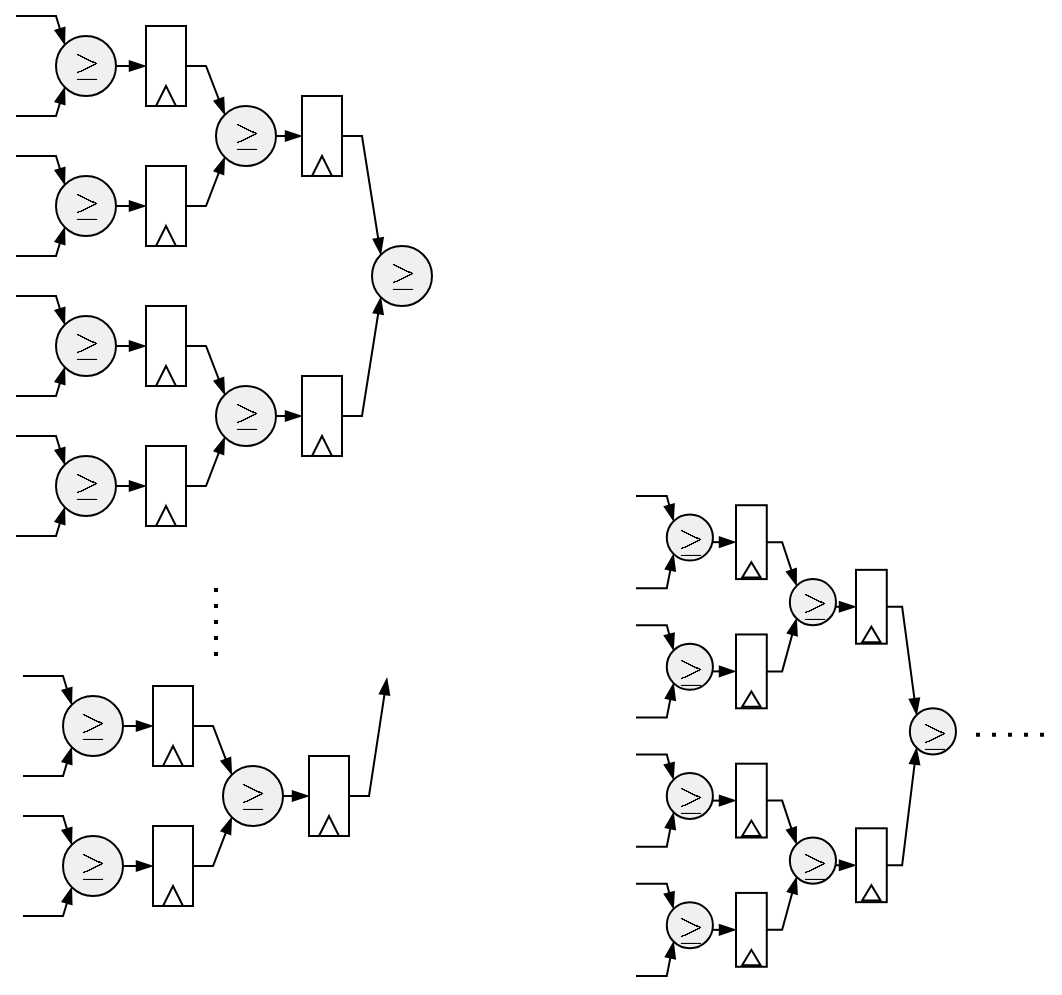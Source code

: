 <mxfile version="26.1.0">
  <diagram name="Page-1" id="Qa8Z2MiYDP6JMueBMLGJ">
    <mxGraphModel dx="4605" dy="-277" grid="1" gridSize="10" guides="1" tooltips="1" connect="1" arrows="1" fold="1" page="1" pageScale="1" pageWidth="595" pageHeight="842" math="1" shadow="0">
      <root>
        <mxCell id="0" />
        <mxCell id="1" parent="0" />
        <mxCell id="yGZiBlL_xPLmV6oLcwZ--3" value="" style="ellipse;whiteSpace=wrap;html=1;aspect=fixed;fillColor=#F0F0F0;" vertex="1" parent="1">
          <mxGeometry x="-3520" y="900" width="30" height="30" as="geometry" />
        </mxCell>
        <mxCell id="yGZiBlL_xPLmV6oLcwZ--6" value="" style="endArrow=blockThin;html=1;rounded=0;exitX=1;exitY=0.5;exitDx=0;exitDy=0;entryX=0;entryY=0;entryDx=0;entryDy=0;endFill=1;" edge="1" parent="1" target="yGZiBlL_xPLmV6oLcwZ--3">
          <mxGeometry width="50" height="50" relative="1" as="geometry">
            <mxPoint x="-3540" y="890" as="sourcePoint" />
            <mxPoint x="-3440" y="860" as="targetPoint" />
            <Array as="points">
              <mxPoint x="-3520" y="890" />
            </Array>
          </mxGeometry>
        </mxCell>
        <mxCell id="yGZiBlL_xPLmV6oLcwZ--7" value="" style="endArrow=blockThin;html=1;rounded=0;entryX=0;entryY=1;entryDx=0;entryDy=0;exitX=1;exitY=0.5;exitDx=0;exitDy=0;endFill=1;" edge="1" parent="1" target="yGZiBlL_xPLmV6oLcwZ--3">
          <mxGeometry width="50" height="50" relative="1" as="geometry">
            <mxPoint x="-3540" y="940" as="sourcePoint" />
            <mxPoint x="-3500" y="950" as="targetPoint" />
            <Array as="points">
              <mxPoint x="-3520" y="940" />
            </Array>
          </mxGeometry>
        </mxCell>
        <mxCell id="yGZiBlL_xPLmV6oLcwZ--8" value="&lt;font style=&quot;font-size: 14px;&quot;&gt;$$\geq$$&lt;/font&gt;" style="text;html=1;align=center;verticalAlign=middle;whiteSpace=wrap;rounded=0;" vertex="1" parent="1">
          <mxGeometry x="-3512.5" y="907.5" width="15" height="15" as="geometry" />
        </mxCell>
        <mxCell id="yGZiBlL_xPLmV6oLcwZ--12" style="edgeStyle=orthogonalEdgeStyle;rounded=0;orthogonalLoop=1;jettySize=auto;html=1;exitX=1;exitY=0.5;exitDx=0;exitDy=0;entryX=0;entryY=0.5;entryDx=0;entryDy=0;endArrow=blockThin;endFill=1;curved=0;" edge="1" parent="1" target="yGZiBlL_xPLmV6oLcwZ--35">
          <mxGeometry relative="1" as="geometry">
            <mxPoint x="-3490" y="915" as="sourcePoint" />
          </mxGeometry>
        </mxCell>
        <mxCell id="yGZiBlL_xPLmV6oLcwZ--18" value="" style="ellipse;whiteSpace=wrap;html=1;aspect=fixed;fillColor=#F0F0F0;" vertex="1" parent="1">
          <mxGeometry x="-3520" y="970" width="30" height="30" as="geometry" />
        </mxCell>
        <mxCell id="yGZiBlL_xPLmV6oLcwZ--21" value="" style="endArrow=blockThin;html=1;rounded=0;exitX=1;exitY=0.5;exitDx=0;exitDy=0;entryX=0;entryY=0;entryDx=0;entryDy=0;endFill=1;" edge="1" parent="1" target="yGZiBlL_xPLmV6oLcwZ--18">
          <mxGeometry width="50" height="50" relative="1" as="geometry">
            <mxPoint x="-3540" y="960" as="sourcePoint" />
            <mxPoint x="-3440" y="930" as="targetPoint" />
            <Array as="points">
              <mxPoint x="-3520" y="960" />
            </Array>
          </mxGeometry>
        </mxCell>
        <mxCell id="yGZiBlL_xPLmV6oLcwZ--22" value="" style="endArrow=blockThin;html=1;rounded=0;entryX=0;entryY=1;entryDx=0;entryDy=0;exitX=1;exitY=0.5;exitDx=0;exitDy=0;endFill=1;" edge="1" parent="1" target="yGZiBlL_xPLmV6oLcwZ--18">
          <mxGeometry width="50" height="50" relative="1" as="geometry">
            <mxPoint x="-3540" y="1010" as="sourcePoint" />
            <mxPoint x="-3500" y="1020" as="targetPoint" />
            <Array as="points">
              <mxPoint x="-3520" y="1010" />
            </Array>
          </mxGeometry>
        </mxCell>
        <mxCell id="yGZiBlL_xPLmV6oLcwZ--23" value="&lt;font style=&quot;font-size: 14px;&quot;&gt;$$\geq$$&lt;/font&gt;" style="text;html=1;align=center;verticalAlign=middle;whiteSpace=wrap;rounded=0;" vertex="1" parent="1">
          <mxGeometry x="-3512.5" y="977.5" width="15" height="15" as="geometry" />
        </mxCell>
        <mxCell id="yGZiBlL_xPLmV6oLcwZ--28" style="edgeStyle=orthogonalEdgeStyle;rounded=0;orthogonalLoop=1;jettySize=auto;html=1;exitX=1;exitY=0.5;exitDx=0;exitDy=0;entryX=0;entryY=0.5;entryDx=0;entryDy=0;endArrow=blockThin;endFill=1;" edge="1" parent="1" target="yGZiBlL_xPLmV6oLcwZ--37">
          <mxGeometry relative="1" as="geometry">
            <mxPoint x="-3490" y="985" as="sourcePoint" />
          </mxGeometry>
        </mxCell>
        <mxCell id="yGZiBlL_xPLmV6oLcwZ--35" value="" style="rounded=0;whiteSpace=wrap;html=1;" vertex="1" parent="1">
          <mxGeometry x="-3475" y="895" width="20" height="40" as="geometry" />
        </mxCell>
        <mxCell id="yGZiBlL_xPLmV6oLcwZ--36" value="" style="triangle;whiteSpace=wrap;html=1;rotation=-90;" vertex="1" parent="1">
          <mxGeometry x="-3470" y="925" width="10" height="10" as="geometry" />
        </mxCell>
        <mxCell id="yGZiBlL_xPLmV6oLcwZ--37" value="" style="rounded=0;whiteSpace=wrap;html=1;" vertex="1" parent="1">
          <mxGeometry x="-3475" y="965" width="20" height="40" as="geometry" />
        </mxCell>
        <mxCell id="yGZiBlL_xPLmV6oLcwZ--38" value="" style="triangle;whiteSpace=wrap;html=1;rotation=-90;" vertex="1" parent="1">
          <mxGeometry x="-3470" y="995" width="10" height="10" as="geometry" />
        </mxCell>
        <mxCell id="yGZiBlL_xPLmV6oLcwZ--41" value="" style="ellipse;whiteSpace=wrap;html=1;aspect=fixed;fillColor=#F0F0F0;" vertex="1" parent="1">
          <mxGeometry x="-3520" y="1040" width="30" height="30" as="geometry" />
        </mxCell>
        <mxCell id="yGZiBlL_xPLmV6oLcwZ--44" value="" style="endArrow=blockThin;html=1;rounded=0;exitX=1;exitY=0.5;exitDx=0;exitDy=0;entryX=0;entryY=0;entryDx=0;entryDy=0;endFill=1;" edge="1" parent="1" target="yGZiBlL_xPLmV6oLcwZ--41">
          <mxGeometry width="50" height="50" relative="1" as="geometry">
            <mxPoint x="-3540" y="1030" as="sourcePoint" />
            <mxPoint x="-3440" y="1000" as="targetPoint" />
            <Array as="points">
              <mxPoint x="-3520" y="1030" />
            </Array>
          </mxGeometry>
        </mxCell>
        <mxCell id="yGZiBlL_xPLmV6oLcwZ--45" value="" style="endArrow=blockThin;html=1;rounded=0;entryX=0;entryY=1;entryDx=0;entryDy=0;exitX=1;exitY=0.5;exitDx=0;exitDy=0;endFill=1;" edge="1" parent="1" target="yGZiBlL_xPLmV6oLcwZ--41">
          <mxGeometry width="50" height="50" relative="1" as="geometry">
            <mxPoint x="-3540" y="1080" as="sourcePoint" />
            <mxPoint x="-3500" y="1090" as="targetPoint" />
            <Array as="points">
              <mxPoint x="-3520" y="1080" />
            </Array>
          </mxGeometry>
        </mxCell>
        <mxCell id="yGZiBlL_xPLmV6oLcwZ--46" value="&lt;font style=&quot;font-size: 14px;&quot;&gt;$$\geq$$&lt;/font&gt;" style="text;html=1;align=center;verticalAlign=middle;whiteSpace=wrap;rounded=0;" vertex="1" parent="1">
          <mxGeometry x="-3512.5" y="1047.5" width="15" height="15" as="geometry" />
        </mxCell>
        <mxCell id="yGZiBlL_xPLmV6oLcwZ--50" style="edgeStyle=orthogonalEdgeStyle;rounded=0;orthogonalLoop=1;jettySize=auto;html=1;exitX=1;exitY=0.5;exitDx=0;exitDy=0;entryX=0;entryY=0.5;entryDx=0;entryDy=0;endArrow=blockThin;endFill=1;curved=0;" edge="1" parent="1" target="yGZiBlL_xPLmV6oLcwZ--73">
          <mxGeometry relative="1" as="geometry">
            <mxPoint x="-3490" y="1055" as="sourcePoint" />
          </mxGeometry>
        </mxCell>
        <mxCell id="yGZiBlL_xPLmV6oLcwZ--56" value="" style="ellipse;whiteSpace=wrap;html=1;aspect=fixed;fillColor=#F0F0F0;" vertex="1" parent="1">
          <mxGeometry x="-3520" y="1110" width="30" height="30" as="geometry" />
        </mxCell>
        <mxCell id="yGZiBlL_xPLmV6oLcwZ--59" value="" style="endArrow=blockThin;html=1;rounded=0;exitX=1;exitY=0.5;exitDx=0;exitDy=0;entryX=0;entryY=0;entryDx=0;entryDy=0;endFill=1;" edge="1" parent="1" target="yGZiBlL_xPLmV6oLcwZ--56">
          <mxGeometry width="50" height="50" relative="1" as="geometry">
            <mxPoint x="-3540" y="1100" as="sourcePoint" />
            <mxPoint x="-3440" y="1070" as="targetPoint" />
            <Array as="points">
              <mxPoint x="-3520" y="1100" />
            </Array>
          </mxGeometry>
        </mxCell>
        <mxCell id="yGZiBlL_xPLmV6oLcwZ--60" value="" style="endArrow=blockThin;html=1;rounded=0;entryX=0;entryY=1;entryDx=0;entryDy=0;exitX=1;exitY=0.5;exitDx=0;exitDy=0;endFill=1;" edge="1" parent="1" target="yGZiBlL_xPLmV6oLcwZ--56">
          <mxGeometry width="50" height="50" relative="1" as="geometry">
            <mxPoint x="-3540" y="1150" as="sourcePoint" />
            <mxPoint x="-3500" y="1160" as="targetPoint" />
            <Array as="points">
              <mxPoint x="-3520" y="1150" />
            </Array>
          </mxGeometry>
        </mxCell>
        <mxCell id="yGZiBlL_xPLmV6oLcwZ--61" value="&lt;font style=&quot;font-size: 14px;&quot;&gt;$$\geq$$&lt;/font&gt;" style="text;html=1;align=center;verticalAlign=middle;whiteSpace=wrap;rounded=0;" vertex="1" parent="1">
          <mxGeometry x="-3512.5" y="1117.5" width="15" height="15" as="geometry" />
        </mxCell>
        <mxCell id="yGZiBlL_xPLmV6oLcwZ--66" style="edgeStyle=orthogonalEdgeStyle;rounded=0;orthogonalLoop=1;jettySize=auto;html=1;exitX=1;exitY=0.5;exitDx=0;exitDy=0;entryX=0;entryY=0.5;entryDx=0;entryDy=0;endArrow=blockThin;endFill=1;" edge="1" parent="1" target="yGZiBlL_xPLmV6oLcwZ--75">
          <mxGeometry relative="1" as="geometry">
            <mxPoint x="-3490" y="1125" as="sourcePoint" />
          </mxGeometry>
        </mxCell>
        <mxCell id="yGZiBlL_xPLmV6oLcwZ--73" value="" style="rounded=0;whiteSpace=wrap;html=1;" vertex="1" parent="1">
          <mxGeometry x="-3475" y="1035" width="20" height="40" as="geometry" />
        </mxCell>
        <mxCell id="yGZiBlL_xPLmV6oLcwZ--74" value="" style="triangle;whiteSpace=wrap;html=1;rotation=-90;" vertex="1" parent="1">
          <mxGeometry x="-3470" y="1065" width="10" height="10" as="geometry" />
        </mxCell>
        <mxCell id="yGZiBlL_xPLmV6oLcwZ--75" value="" style="rounded=0;whiteSpace=wrap;html=1;" vertex="1" parent="1">
          <mxGeometry x="-3475" y="1105" width="20" height="40" as="geometry" />
        </mxCell>
        <mxCell id="yGZiBlL_xPLmV6oLcwZ--76" value="" style="triangle;whiteSpace=wrap;html=1;rotation=-90;" vertex="1" parent="1">
          <mxGeometry x="-3470" y="1135" width="10" height="10" as="geometry" />
        </mxCell>
        <mxCell id="yGZiBlL_xPLmV6oLcwZ--79" value="" style="ellipse;whiteSpace=wrap;html=1;aspect=fixed;fillColor=#F0F0F0;" vertex="1" parent="1">
          <mxGeometry x="-3440" y="935" width="30" height="30" as="geometry" />
        </mxCell>
        <mxCell id="yGZiBlL_xPLmV6oLcwZ--80" value="&lt;font style=&quot;font-size: 14px;&quot;&gt;$$\geq$$&lt;/font&gt;" style="text;html=1;align=center;verticalAlign=middle;whiteSpace=wrap;rounded=0;" vertex="1" parent="1">
          <mxGeometry x="-3432.5" y="942.5" width="15" height="15" as="geometry" />
        </mxCell>
        <mxCell id="yGZiBlL_xPLmV6oLcwZ--83" value="" style="ellipse;whiteSpace=wrap;html=1;aspect=fixed;fillColor=#F0F0F0;" vertex="1" parent="1">
          <mxGeometry x="-3440" y="1075" width="30" height="30" as="geometry" />
        </mxCell>
        <mxCell id="yGZiBlL_xPLmV6oLcwZ--84" value="&lt;font style=&quot;font-size: 14px;&quot;&gt;$$\geq$$&lt;/font&gt;" style="text;html=1;align=center;verticalAlign=middle;whiteSpace=wrap;rounded=0;" vertex="1" parent="1">
          <mxGeometry x="-3432.5" y="1082.5" width="15" height="15" as="geometry" />
        </mxCell>
        <mxCell id="yGZiBlL_xPLmV6oLcwZ--85" value="" style="endArrow=blockThin;html=1;rounded=0;exitX=1;exitY=0.5;exitDx=0;exitDy=0;entryX=0;entryY=0;entryDx=0;entryDy=0;endFill=1;" edge="1" parent="1" source="yGZiBlL_xPLmV6oLcwZ--35" target="yGZiBlL_xPLmV6oLcwZ--79">
          <mxGeometry width="50" height="50" relative="1" as="geometry">
            <mxPoint x="-3435" y="950" as="sourcePoint" />
            <mxPoint x="-3385" y="900" as="targetPoint" />
            <Array as="points">
              <mxPoint x="-3445" y="915" />
            </Array>
          </mxGeometry>
        </mxCell>
        <mxCell id="yGZiBlL_xPLmV6oLcwZ--86" value="" style="endArrow=blockThin;html=1;rounded=0;exitX=1;exitY=0.5;exitDx=0;exitDy=0;entryX=0;entryY=1;entryDx=0;entryDy=0;endFill=1;" edge="1" parent="1" source="yGZiBlL_xPLmV6oLcwZ--37" target="yGZiBlL_xPLmV6oLcwZ--79">
          <mxGeometry width="50" height="50" relative="1" as="geometry">
            <mxPoint x="-3405" y="1030" as="sourcePoint" />
            <mxPoint x="-3355" y="980" as="targetPoint" />
            <Array as="points">
              <mxPoint x="-3445" y="985" />
            </Array>
          </mxGeometry>
        </mxCell>
        <mxCell id="yGZiBlL_xPLmV6oLcwZ--87" value="" style="endArrow=blockThin;html=1;rounded=0;exitX=1;exitY=0.5;exitDx=0;exitDy=0;entryX=0;entryY=0;entryDx=0;entryDy=0;endFill=1;" edge="1" parent="1" source="yGZiBlL_xPLmV6oLcwZ--73" target="yGZiBlL_xPLmV6oLcwZ--83">
          <mxGeometry width="50" height="50" relative="1" as="geometry">
            <mxPoint x="-3375" y="1090" as="sourcePoint" />
            <mxPoint x="-3325" y="1040" as="targetPoint" />
            <Array as="points">
              <mxPoint x="-3445" y="1055" />
            </Array>
          </mxGeometry>
        </mxCell>
        <mxCell id="yGZiBlL_xPLmV6oLcwZ--88" value="" style="endArrow=blockThin;html=1;rounded=0;exitX=1;exitY=0.5;exitDx=0;exitDy=0;entryX=0;entryY=1;entryDx=0;entryDy=0;endFill=1;" edge="1" parent="1" source="yGZiBlL_xPLmV6oLcwZ--75" target="yGZiBlL_xPLmV6oLcwZ--83">
          <mxGeometry width="50" height="50" relative="1" as="geometry">
            <mxPoint x="-3405" y="1170" as="sourcePoint" />
            <mxPoint x="-3355" y="1120" as="targetPoint" />
            <Array as="points">
              <mxPoint x="-3445" y="1125" />
            </Array>
          </mxGeometry>
        </mxCell>
        <mxCell id="yGZiBlL_xPLmV6oLcwZ--97" style="edgeStyle=orthogonalEdgeStyle;rounded=0;orthogonalLoop=1;jettySize=auto;html=1;exitX=1;exitY=0.5;exitDx=0;exitDy=0;entryX=0;entryY=0.5;entryDx=0;entryDy=0;endArrow=blockThin;endFill=1;" edge="1" parent="1" target="yGZiBlL_xPLmV6oLcwZ--105">
          <mxGeometry relative="1" as="geometry">
            <mxPoint x="-3410" y="950" as="sourcePoint" />
          </mxGeometry>
        </mxCell>
        <mxCell id="yGZiBlL_xPLmV6oLcwZ--101" style="edgeStyle=orthogonalEdgeStyle;rounded=0;orthogonalLoop=1;jettySize=auto;html=1;exitX=1;exitY=0.5;exitDx=0;exitDy=0;entryX=0;entryY=0.5;entryDx=0;entryDy=0;endArrow=blockThin;endFill=1;" edge="1" parent="1" target="yGZiBlL_xPLmV6oLcwZ--107">
          <mxGeometry relative="1" as="geometry">
            <mxPoint x="-3410" y="1090" as="sourcePoint" />
          </mxGeometry>
        </mxCell>
        <mxCell id="yGZiBlL_xPLmV6oLcwZ--105" value="" style="rounded=0;whiteSpace=wrap;html=1;" vertex="1" parent="1">
          <mxGeometry x="-3397" y="930" width="20" height="40" as="geometry" />
        </mxCell>
        <mxCell id="yGZiBlL_xPLmV6oLcwZ--106" value="" style="triangle;whiteSpace=wrap;html=1;rotation=-90;" vertex="1" parent="1">
          <mxGeometry x="-3392" y="960" width="10" height="10" as="geometry" />
        </mxCell>
        <mxCell id="yGZiBlL_xPLmV6oLcwZ--107" value="" style="rounded=0;whiteSpace=wrap;html=1;" vertex="1" parent="1">
          <mxGeometry x="-3397" y="1070" width="20" height="40" as="geometry" />
        </mxCell>
        <mxCell id="yGZiBlL_xPLmV6oLcwZ--108" value="" style="triangle;whiteSpace=wrap;html=1;rotation=-90;" vertex="1" parent="1">
          <mxGeometry x="-3392" y="1100" width="10" height="10" as="geometry" />
        </mxCell>
        <mxCell id="yGZiBlL_xPLmV6oLcwZ--136" value="" style="ellipse;whiteSpace=wrap;html=1;aspect=fixed;fillColor=#F0F0F0;" vertex="1" parent="1">
          <mxGeometry x="-3362" y="1005" width="30" height="30" as="geometry" />
        </mxCell>
        <mxCell id="yGZiBlL_xPLmV6oLcwZ--137" value="&lt;font style=&quot;font-size: 14px;&quot;&gt;$$\geq$$&lt;/font&gt;" style="text;html=1;align=center;verticalAlign=middle;whiteSpace=wrap;rounded=0;" vertex="1" parent="1">
          <mxGeometry x="-3354.5" y="1012.5" width="15" height="15" as="geometry" />
        </mxCell>
        <mxCell id="yGZiBlL_xPLmV6oLcwZ--138" value="" style="endArrow=blockThin;html=1;rounded=0;exitX=1;exitY=0.5;exitDx=0;exitDy=0;entryX=0;entryY=0;entryDx=0;entryDy=0;endFill=1;" edge="1" parent="1" source="yGZiBlL_xPLmV6oLcwZ--105" target="yGZiBlL_xPLmV6oLcwZ--136">
          <mxGeometry width="50" height="50" relative="1" as="geometry">
            <mxPoint x="-3327" y="990" as="sourcePoint" />
            <mxPoint x="-3277" y="940" as="targetPoint" />
            <Array as="points">
              <mxPoint x="-3367" y="950" />
            </Array>
          </mxGeometry>
        </mxCell>
        <mxCell id="yGZiBlL_xPLmV6oLcwZ--139" value="" style="endArrow=blockThin;html=1;rounded=0;exitX=1;exitY=0.5;exitDx=0;exitDy=0;entryX=0;entryY=1;entryDx=0;entryDy=0;endFill=1;" edge="1" parent="1" source="yGZiBlL_xPLmV6oLcwZ--107" target="yGZiBlL_xPLmV6oLcwZ--136">
          <mxGeometry width="50" height="50" relative="1" as="geometry">
            <mxPoint x="-3317" y="1120" as="sourcePoint" />
            <mxPoint x="-3267" y="1070" as="targetPoint" />
            <Array as="points">
              <mxPoint x="-3367" y="1090" />
            </Array>
          </mxGeometry>
        </mxCell>
        <mxCell id="yGZiBlL_xPLmV6oLcwZ--160" value="" style="endArrow=none;dashed=1;html=1;dashPattern=1 3;strokeWidth=2;rounded=0;" edge="1" parent="1">
          <mxGeometry width="50" height="50" relative="1" as="geometry">
            <mxPoint x="-3440" y="1210" as="sourcePoint" />
            <mxPoint x="-3440" y="1170" as="targetPoint" />
          </mxGeometry>
        </mxCell>
        <mxCell id="yGZiBlL_xPLmV6oLcwZ--161" value="" style="ellipse;whiteSpace=wrap;html=1;aspect=fixed;fillColor=#F0F0F0;" vertex="1" parent="1">
          <mxGeometry x="-3516.5" y="1230" width="30" height="30" as="geometry" />
        </mxCell>
        <mxCell id="yGZiBlL_xPLmV6oLcwZ--162" value="" style="endArrow=blockThin;html=1;rounded=0;exitX=1;exitY=0.5;exitDx=0;exitDy=0;entryX=0;entryY=0;entryDx=0;entryDy=0;endFill=1;" edge="1" parent="1" target="yGZiBlL_xPLmV6oLcwZ--161">
          <mxGeometry width="50" height="50" relative="1" as="geometry">
            <mxPoint x="-3536.5" y="1220" as="sourcePoint" />
            <mxPoint x="-3436.5" y="1190" as="targetPoint" />
            <Array as="points">
              <mxPoint x="-3516.5" y="1220" />
            </Array>
          </mxGeometry>
        </mxCell>
        <mxCell id="yGZiBlL_xPLmV6oLcwZ--163" value="" style="endArrow=blockThin;html=1;rounded=0;entryX=0;entryY=1;entryDx=0;entryDy=0;exitX=1;exitY=0.5;exitDx=0;exitDy=0;endFill=1;" edge="1" parent="1" target="yGZiBlL_xPLmV6oLcwZ--161">
          <mxGeometry width="50" height="50" relative="1" as="geometry">
            <mxPoint x="-3536.5" y="1270" as="sourcePoint" />
            <mxPoint x="-3496.5" y="1280" as="targetPoint" />
            <Array as="points">
              <mxPoint x="-3516.5" y="1270" />
            </Array>
          </mxGeometry>
        </mxCell>
        <mxCell id="yGZiBlL_xPLmV6oLcwZ--164" value="&lt;font style=&quot;font-size: 14px;&quot;&gt;$$\geq$$&lt;/font&gt;" style="text;html=1;align=center;verticalAlign=middle;whiteSpace=wrap;rounded=0;" vertex="1" parent="1">
          <mxGeometry x="-3509" y="1237.5" width="15" height="15" as="geometry" />
        </mxCell>
        <mxCell id="yGZiBlL_xPLmV6oLcwZ--165" style="edgeStyle=orthogonalEdgeStyle;rounded=0;orthogonalLoop=1;jettySize=auto;html=1;exitX=1;exitY=0.5;exitDx=0;exitDy=0;entryX=0;entryY=0.5;entryDx=0;entryDy=0;endArrow=blockThin;endFill=1;curved=0;" edge="1" parent="1" target="yGZiBlL_xPLmV6oLcwZ--171">
          <mxGeometry relative="1" as="geometry">
            <mxPoint x="-3486.5" y="1245" as="sourcePoint" />
          </mxGeometry>
        </mxCell>
        <mxCell id="yGZiBlL_xPLmV6oLcwZ--166" value="" style="ellipse;whiteSpace=wrap;html=1;aspect=fixed;fillColor=#F0F0F0;" vertex="1" parent="1">
          <mxGeometry x="-3516.5" y="1300" width="30" height="30" as="geometry" />
        </mxCell>
        <mxCell id="yGZiBlL_xPLmV6oLcwZ--167" value="" style="endArrow=blockThin;html=1;rounded=0;exitX=1;exitY=0.5;exitDx=0;exitDy=0;entryX=0;entryY=0;entryDx=0;entryDy=0;endFill=1;" edge="1" parent="1" target="yGZiBlL_xPLmV6oLcwZ--166">
          <mxGeometry width="50" height="50" relative="1" as="geometry">
            <mxPoint x="-3536.5" y="1290" as="sourcePoint" />
            <mxPoint x="-3436.5" y="1260" as="targetPoint" />
            <Array as="points">
              <mxPoint x="-3516.5" y="1290" />
            </Array>
          </mxGeometry>
        </mxCell>
        <mxCell id="yGZiBlL_xPLmV6oLcwZ--168" value="" style="endArrow=blockThin;html=1;rounded=0;entryX=0;entryY=1;entryDx=0;entryDy=0;exitX=1;exitY=0.5;exitDx=0;exitDy=0;endFill=1;" edge="1" parent="1" target="yGZiBlL_xPLmV6oLcwZ--166">
          <mxGeometry width="50" height="50" relative="1" as="geometry">
            <mxPoint x="-3536.5" y="1340" as="sourcePoint" />
            <mxPoint x="-3496.5" y="1350" as="targetPoint" />
            <Array as="points">
              <mxPoint x="-3516.5" y="1340" />
            </Array>
          </mxGeometry>
        </mxCell>
        <mxCell id="yGZiBlL_xPLmV6oLcwZ--169" value="&lt;font style=&quot;font-size: 14px;&quot;&gt;$$\geq$$&lt;/font&gt;" style="text;html=1;align=center;verticalAlign=middle;whiteSpace=wrap;rounded=0;" vertex="1" parent="1">
          <mxGeometry x="-3509" y="1307.5" width="15" height="15" as="geometry" />
        </mxCell>
        <mxCell id="yGZiBlL_xPLmV6oLcwZ--170" style="edgeStyle=orthogonalEdgeStyle;rounded=0;orthogonalLoop=1;jettySize=auto;html=1;exitX=1;exitY=0.5;exitDx=0;exitDy=0;entryX=0;entryY=0.5;entryDx=0;entryDy=0;endArrow=blockThin;endFill=1;" edge="1" parent="1" target="yGZiBlL_xPLmV6oLcwZ--173">
          <mxGeometry relative="1" as="geometry">
            <mxPoint x="-3486.5" y="1315" as="sourcePoint" />
          </mxGeometry>
        </mxCell>
        <mxCell id="yGZiBlL_xPLmV6oLcwZ--171" value="" style="rounded=0;whiteSpace=wrap;html=1;" vertex="1" parent="1">
          <mxGeometry x="-3471.5" y="1225" width="20" height="40" as="geometry" />
        </mxCell>
        <mxCell id="yGZiBlL_xPLmV6oLcwZ--172" value="" style="triangle;whiteSpace=wrap;html=1;rotation=-90;" vertex="1" parent="1">
          <mxGeometry x="-3466.5" y="1255" width="10" height="10" as="geometry" />
        </mxCell>
        <mxCell id="yGZiBlL_xPLmV6oLcwZ--173" value="" style="rounded=0;whiteSpace=wrap;html=1;" vertex="1" parent="1">
          <mxGeometry x="-3471.5" y="1295" width="20" height="40" as="geometry" />
        </mxCell>
        <mxCell id="yGZiBlL_xPLmV6oLcwZ--174" value="" style="triangle;whiteSpace=wrap;html=1;rotation=-90;" vertex="1" parent="1">
          <mxGeometry x="-3466.5" y="1325" width="10" height="10" as="geometry" />
        </mxCell>
        <mxCell id="yGZiBlL_xPLmV6oLcwZ--175" value="" style="ellipse;whiteSpace=wrap;html=1;aspect=fixed;fillColor=#F0F0F0;" vertex="1" parent="1">
          <mxGeometry x="-3436.5" y="1265" width="30" height="30" as="geometry" />
        </mxCell>
        <mxCell id="yGZiBlL_xPLmV6oLcwZ--176" value="&lt;font style=&quot;font-size: 14px;&quot;&gt;$$\geq$$&lt;/font&gt;" style="text;html=1;align=center;verticalAlign=middle;whiteSpace=wrap;rounded=0;" vertex="1" parent="1">
          <mxGeometry x="-3429" y="1272.5" width="15" height="15" as="geometry" />
        </mxCell>
        <mxCell id="yGZiBlL_xPLmV6oLcwZ--177" value="" style="endArrow=blockThin;html=1;rounded=0;exitX=1;exitY=0.5;exitDx=0;exitDy=0;entryX=0;entryY=0;entryDx=0;entryDy=0;endFill=1;" edge="1" parent="1" source="yGZiBlL_xPLmV6oLcwZ--171" target="yGZiBlL_xPLmV6oLcwZ--175">
          <mxGeometry width="50" height="50" relative="1" as="geometry">
            <mxPoint x="-3371.5" y="1280" as="sourcePoint" />
            <mxPoint x="-3321.5" y="1230" as="targetPoint" />
            <Array as="points">
              <mxPoint x="-3441.5" y="1245" />
            </Array>
          </mxGeometry>
        </mxCell>
        <mxCell id="yGZiBlL_xPLmV6oLcwZ--178" value="" style="endArrow=blockThin;html=1;rounded=0;exitX=1;exitY=0.5;exitDx=0;exitDy=0;entryX=0;entryY=1;entryDx=0;entryDy=0;endFill=1;" edge="1" parent="1" source="yGZiBlL_xPLmV6oLcwZ--173" target="yGZiBlL_xPLmV6oLcwZ--175">
          <mxGeometry width="50" height="50" relative="1" as="geometry">
            <mxPoint x="-3401.5" y="1360" as="sourcePoint" />
            <mxPoint x="-3351.5" y="1310" as="targetPoint" />
            <Array as="points">
              <mxPoint x="-3441.5" y="1315" />
            </Array>
          </mxGeometry>
        </mxCell>
        <mxCell id="yGZiBlL_xPLmV6oLcwZ--179" style="edgeStyle=orthogonalEdgeStyle;rounded=0;orthogonalLoop=1;jettySize=auto;html=1;exitX=1;exitY=0.5;exitDx=0;exitDy=0;entryX=0;entryY=0.5;entryDx=0;entryDy=0;endArrow=blockThin;endFill=1;" edge="1" parent="1" target="yGZiBlL_xPLmV6oLcwZ--180">
          <mxGeometry relative="1" as="geometry">
            <mxPoint x="-3406.5" y="1280" as="sourcePoint" />
          </mxGeometry>
        </mxCell>
        <mxCell id="yGZiBlL_xPLmV6oLcwZ--180" value="" style="rounded=0;whiteSpace=wrap;html=1;" vertex="1" parent="1">
          <mxGeometry x="-3393.5" y="1260" width="20" height="40" as="geometry" />
        </mxCell>
        <mxCell id="yGZiBlL_xPLmV6oLcwZ--181" value="" style="triangle;whiteSpace=wrap;html=1;rotation=-90;" vertex="1" parent="1">
          <mxGeometry x="-3388.5" y="1290" width="10" height="10" as="geometry" />
        </mxCell>
        <mxCell id="yGZiBlL_xPLmV6oLcwZ--182" value="" style="endArrow=blockThin;html=1;rounded=0;exitX=1;exitY=0.5;exitDx=0;exitDy=0;entryX=0;entryY=1;entryDx=0;entryDy=0;endFill=1;" edge="1" parent="1" source="yGZiBlL_xPLmV6oLcwZ--180">
          <mxGeometry width="50" height="50" relative="1" as="geometry">
            <mxPoint x="-3313.5" y="1310" as="sourcePoint" />
            <mxPoint x="-3354.5" y="1221" as="targetPoint" />
            <Array as="points">
              <mxPoint x="-3363.5" y="1280" />
            </Array>
          </mxGeometry>
        </mxCell>
        <mxCell id="yGZiBlL_xPLmV6oLcwZ--183" value="" style="endArrow=none;dashed=1;html=1;dashPattern=1 3;strokeWidth=2;rounded=0;" edge="1" parent="1">
          <mxGeometry width="50" height="50" relative="1" as="geometry">
            <mxPoint x="-3060" y="1249.41" as="sourcePoint" />
            <mxPoint x="-3020" y="1249.41" as="targetPoint" />
          </mxGeometry>
        </mxCell>
        <mxCell id="yGZiBlL_xPLmV6oLcwZ--230" value="" style="group" vertex="1" connectable="0" parent="1">
          <mxGeometry x="-3230" y="1130" width="160" height="240" as="geometry" />
        </mxCell>
        <mxCell id="yGZiBlL_xPLmV6oLcwZ--184" value="" style="ellipse;whiteSpace=wrap;html=1;aspect=fixed;fillColor=#F0F0F0;" vertex="1" parent="yGZiBlL_xPLmV6oLcwZ--230">
          <mxGeometry x="15.385" y="9.231" width="23.077" height="23.077" as="geometry" />
        </mxCell>
        <mxCell id="yGZiBlL_xPLmV6oLcwZ--185" value="" style="endArrow=blockThin;html=1;rounded=0;exitX=1;exitY=0.5;exitDx=0;exitDy=0;entryX=0;entryY=0;entryDx=0;entryDy=0;endFill=1;" edge="1" parent="yGZiBlL_xPLmV6oLcwZ--230" target="yGZiBlL_xPLmV6oLcwZ--184">
          <mxGeometry width="50" height="50" relative="1" as="geometry">
            <mxPoint as="sourcePoint" />
            <mxPoint x="76.923" y="-27.692" as="targetPoint" />
            <Array as="points">
              <mxPoint x="15.385" />
            </Array>
          </mxGeometry>
        </mxCell>
        <mxCell id="yGZiBlL_xPLmV6oLcwZ--186" value="" style="endArrow=blockThin;html=1;rounded=0;entryX=0;entryY=1;entryDx=0;entryDy=0;exitX=1;exitY=0.5;exitDx=0;exitDy=0;endFill=1;" edge="1" parent="yGZiBlL_xPLmV6oLcwZ--230" target="yGZiBlL_xPLmV6oLcwZ--184">
          <mxGeometry width="50" height="50" relative="1" as="geometry">
            <mxPoint y="46.154" as="sourcePoint" />
            <mxPoint x="30.769" y="55.385" as="targetPoint" />
            <Array as="points">
              <mxPoint x="15.385" y="46.154" />
            </Array>
          </mxGeometry>
        </mxCell>
        <mxCell id="yGZiBlL_xPLmV6oLcwZ--187" value="&lt;font style=&quot;font-size: 14px;&quot;&gt;$$\geq$$&lt;/font&gt;" style="text;html=1;align=center;verticalAlign=middle;whiteSpace=wrap;rounded=0;" vertex="1" parent="yGZiBlL_xPLmV6oLcwZ--230">
          <mxGeometry x="21.154" y="16.154" width="11.538" height="13.846" as="geometry" />
        </mxCell>
        <mxCell id="yGZiBlL_xPLmV6oLcwZ--188" style="edgeStyle=orthogonalEdgeStyle;rounded=0;orthogonalLoop=1;jettySize=auto;html=1;exitX=1;exitY=0.5;exitDx=0;exitDy=0;entryX=0;entryY=0.5;entryDx=0;entryDy=0;endArrow=blockThin;endFill=1;curved=0;" edge="1" parent="yGZiBlL_xPLmV6oLcwZ--230" target="yGZiBlL_xPLmV6oLcwZ--194">
          <mxGeometry relative="1" as="geometry">
            <mxPoint x="38.462" y="23.077" as="sourcePoint" />
          </mxGeometry>
        </mxCell>
        <mxCell id="yGZiBlL_xPLmV6oLcwZ--189" value="" style="ellipse;whiteSpace=wrap;html=1;aspect=fixed;fillColor=#F0F0F0;" vertex="1" parent="yGZiBlL_xPLmV6oLcwZ--230">
          <mxGeometry x="15.385" y="73.846" width="23.077" height="23.077" as="geometry" />
        </mxCell>
        <mxCell id="yGZiBlL_xPLmV6oLcwZ--190" value="" style="endArrow=blockThin;html=1;rounded=0;exitX=1;exitY=0.5;exitDx=0;exitDy=0;entryX=0;entryY=0;entryDx=0;entryDy=0;endFill=1;" edge="1" parent="yGZiBlL_xPLmV6oLcwZ--230" target="yGZiBlL_xPLmV6oLcwZ--189">
          <mxGeometry width="50" height="50" relative="1" as="geometry">
            <mxPoint y="64.615" as="sourcePoint" />
            <mxPoint x="76.923" y="36.923" as="targetPoint" />
            <Array as="points">
              <mxPoint x="15.385" y="64.615" />
            </Array>
          </mxGeometry>
        </mxCell>
        <mxCell id="yGZiBlL_xPLmV6oLcwZ--191" value="" style="endArrow=blockThin;html=1;rounded=0;entryX=0;entryY=1;entryDx=0;entryDy=0;exitX=1;exitY=0.5;exitDx=0;exitDy=0;endFill=1;" edge="1" parent="yGZiBlL_xPLmV6oLcwZ--230" target="yGZiBlL_xPLmV6oLcwZ--189">
          <mxGeometry width="50" height="50" relative="1" as="geometry">
            <mxPoint y="110.769" as="sourcePoint" />
            <mxPoint x="30.769" y="120" as="targetPoint" />
            <Array as="points">
              <mxPoint x="15.385" y="110.769" />
            </Array>
          </mxGeometry>
        </mxCell>
        <mxCell id="yGZiBlL_xPLmV6oLcwZ--192" value="&lt;font style=&quot;font-size: 14px;&quot;&gt;$$\geq$$&lt;/font&gt;" style="text;html=1;align=center;verticalAlign=middle;whiteSpace=wrap;rounded=0;" vertex="1" parent="yGZiBlL_xPLmV6oLcwZ--230">
          <mxGeometry x="21.154" y="80.769" width="11.538" height="13.846" as="geometry" />
        </mxCell>
        <mxCell id="yGZiBlL_xPLmV6oLcwZ--193" style="edgeStyle=orthogonalEdgeStyle;rounded=0;orthogonalLoop=1;jettySize=auto;html=1;exitX=1;exitY=0.5;exitDx=0;exitDy=0;entryX=0;entryY=0.5;entryDx=0;entryDy=0;endArrow=blockThin;endFill=1;" edge="1" parent="yGZiBlL_xPLmV6oLcwZ--230" target="yGZiBlL_xPLmV6oLcwZ--196">
          <mxGeometry relative="1" as="geometry">
            <mxPoint x="38.462" y="87.692" as="sourcePoint" />
          </mxGeometry>
        </mxCell>
        <mxCell id="yGZiBlL_xPLmV6oLcwZ--194" value="" style="rounded=0;whiteSpace=wrap;html=1;" vertex="1" parent="yGZiBlL_xPLmV6oLcwZ--230">
          <mxGeometry x="50" y="4.615" width="15.385" height="36.923" as="geometry" />
        </mxCell>
        <mxCell id="yGZiBlL_xPLmV6oLcwZ--195" value="" style="triangle;whiteSpace=wrap;html=1;rotation=-90;" vertex="1" parent="yGZiBlL_xPLmV6oLcwZ--230">
          <mxGeometry x="53.846" y="32.308" width="7.692" height="9.231" as="geometry" />
        </mxCell>
        <mxCell id="yGZiBlL_xPLmV6oLcwZ--196" value="" style="rounded=0;whiteSpace=wrap;html=1;" vertex="1" parent="yGZiBlL_xPLmV6oLcwZ--230">
          <mxGeometry x="50" y="69.231" width="15.385" height="36.923" as="geometry" />
        </mxCell>
        <mxCell id="yGZiBlL_xPLmV6oLcwZ--197" value="" style="triangle;whiteSpace=wrap;html=1;rotation=-90;" vertex="1" parent="yGZiBlL_xPLmV6oLcwZ--230">
          <mxGeometry x="53.846" y="96.923" width="7.692" height="9.231" as="geometry" />
        </mxCell>
        <mxCell id="yGZiBlL_xPLmV6oLcwZ--198" value="" style="ellipse;whiteSpace=wrap;html=1;aspect=fixed;fillColor=#F0F0F0;" vertex="1" parent="yGZiBlL_xPLmV6oLcwZ--230">
          <mxGeometry x="15.385" y="138.462" width="23.077" height="23.077" as="geometry" />
        </mxCell>
        <mxCell id="yGZiBlL_xPLmV6oLcwZ--199" value="" style="endArrow=blockThin;html=1;rounded=0;exitX=1;exitY=0.5;exitDx=0;exitDy=0;entryX=0;entryY=0;entryDx=0;entryDy=0;endFill=1;" edge="1" parent="yGZiBlL_xPLmV6oLcwZ--230" target="yGZiBlL_xPLmV6oLcwZ--198">
          <mxGeometry width="50" height="50" relative="1" as="geometry">
            <mxPoint y="129.231" as="sourcePoint" />
            <mxPoint x="76.923" y="101.538" as="targetPoint" />
            <Array as="points">
              <mxPoint x="15.385" y="129.231" />
            </Array>
          </mxGeometry>
        </mxCell>
        <mxCell id="yGZiBlL_xPLmV6oLcwZ--200" value="" style="endArrow=blockThin;html=1;rounded=0;entryX=0;entryY=1;entryDx=0;entryDy=0;exitX=1;exitY=0.5;exitDx=0;exitDy=0;endFill=1;" edge="1" parent="yGZiBlL_xPLmV6oLcwZ--230" target="yGZiBlL_xPLmV6oLcwZ--198">
          <mxGeometry width="50" height="50" relative="1" as="geometry">
            <mxPoint y="175.385" as="sourcePoint" />
            <mxPoint x="30.769" y="184.615" as="targetPoint" />
            <Array as="points">
              <mxPoint x="15.385" y="175.385" />
            </Array>
          </mxGeometry>
        </mxCell>
        <mxCell id="yGZiBlL_xPLmV6oLcwZ--201" value="&lt;font style=&quot;font-size: 14px;&quot;&gt;$$\geq$$&lt;/font&gt;" style="text;html=1;align=center;verticalAlign=middle;whiteSpace=wrap;rounded=0;" vertex="1" parent="yGZiBlL_xPLmV6oLcwZ--230">
          <mxGeometry x="21.154" y="145.385" width="11.538" height="13.846" as="geometry" />
        </mxCell>
        <mxCell id="yGZiBlL_xPLmV6oLcwZ--202" style="edgeStyle=orthogonalEdgeStyle;rounded=0;orthogonalLoop=1;jettySize=auto;html=1;exitX=1;exitY=0.5;exitDx=0;exitDy=0;entryX=0;entryY=0.5;entryDx=0;entryDy=0;endArrow=blockThin;endFill=1;curved=0;" edge="1" parent="yGZiBlL_xPLmV6oLcwZ--230" target="yGZiBlL_xPLmV6oLcwZ--208">
          <mxGeometry relative="1" as="geometry">
            <mxPoint x="38.462" y="152.308" as="sourcePoint" />
          </mxGeometry>
        </mxCell>
        <mxCell id="yGZiBlL_xPLmV6oLcwZ--203" value="" style="ellipse;whiteSpace=wrap;html=1;aspect=fixed;fillColor=#F0F0F0;" vertex="1" parent="yGZiBlL_xPLmV6oLcwZ--230">
          <mxGeometry x="15.385" y="203.077" width="23.077" height="23.077" as="geometry" />
        </mxCell>
        <mxCell id="yGZiBlL_xPLmV6oLcwZ--204" value="" style="endArrow=blockThin;html=1;rounded=0;exitX=1;exitY=0.5;exitDx=0;exitDy=0;entryX=0;entryY=0;entryDx=0;entryDy=0;endFill=1;" edge="1" parent="yGZiBlL_xPLmV6oLcwZ--230" target="yGZiBlL_xPLmV6oLcwZ--203">
          <mxGeometry width="50" height="50" relative="1" as="geometry">
            <mxPoint y="193.846" as="sourcePoint" />
            <mxPoint x="76.923" y="166.154" as="targetPoint" />
            <Array as="points">
              <mxPoint x="15.385" y="193.846" />
            </Array>
          </mxGeometry>
        </mxCell>
        <mxCell id="yGZiBlL_xPLmV6oLcwZ--205" value="" style="endArrow=blockThin;html=1;rounded=0;entryX=0;entryY=1;entryDx=0;entryDy=0;exitX=1;exitY=0.5;exitDx=0;exitDy=0;endFill=1;" edge="1" parent="yGZiBlL_xPLmV6oLcwZ--230" target="yGZiBlL_xPLmV6oLcwZ--203">
          <mxGeometry width="50" height="50" relative="1" as="geometry">
            <mxPoint y="240" as="sourcePoint" />
            <mxPoint x="30.769" y="249.231" as="targetPoint" />
            <Array as="points">
              <mxPoint x="15.385" y="240" />
            </Array>
          </mxGeometry>
        </mxCell>
        <mxCell id="yGZiBlL_xPLmV6oLcwZ--206" value="&lt;font style=&quot;font-size: 14px;&quot;&gt;$$\geq$$&lt;/font&gt;" style="text;html=1;align=center;verticalAlign=middle;whiteSpace=wrap;rounded=0;" vertex="1" parent="yGZiBlL_xPLmV6oLcwZ--230">
          <mxGeometry x="21.154" y="210" width="11.538" height="13.846" as="geometry" />
        </mxCell>
        <mxCell id="yGZiBlL_xPLmV6oLcwZ--207" style="edgeStyle=orthogonalEdgeStyle;rounded=0;orthogonalLoop=1;jettySize=auto;html=1;exitX=1;exitY=0.5;exitDx=0;exitDy=0;entryX=0;entryY=0.5;entryDx=0;entryDy=0;endArrow=blockThin;endFill=1;" edge="1" parent="yGZiBlL_xPLmV6oLcwZ--230" target="yGZiBlL_xPLmV6oLcwZ--210">
          <mxGeometry relative="1" as="geometry">
            <mxPoint x="38.462" y="216.923" as="sourcePoint" />
          </mxGeometry>
        </mxCell>
        <mxCell id="yGZiBlL_xPLmV6oLcwZ--208" value="" style="rounded=0;whiteSpace=wrap;html=1;" vertex="1" parent="yGZiBlL_xPLmV6oLcwZ--230">
          <mxGeometry x="50" y="133.846" width="15.385" height="36.923" as="geometry" />
        </mxCell>
        <mxCell id="yGZiBlL_xPLmV6oLcwZ--209" value="" style="triangle;whiteSpace=wrap;html=1;rotation=-90;" vertex="1" parent="yGZiBlL_xPLmV6oLcwZ--230">
          <mxGeometry x="53.846" y="161.538" width="7.692" height="9.231" as="geometry" />
        </mxCell>
        <mxCell id="yGZiBlL_xPLmV6oLcwZ--210" value="" style="rounded=0;whiteSpace=wrap;html=1;" vertex="1" parent="yGZiBlL_xPLmV6oLcwZ--230">
          <mxGeometry x="50" y="198.462" width="15.385" height="36.923" as="geometry" />
        </mxCell>
        <mxCell id="yGZiBlL_xPLmV6oLcwZ--211" value="" style="triangle;whiteSpace=wrap;html=1;rotation=-90;" vertex="1" parent="yGZiBlL_xPLmV6oLcwZ--230">
          <mxGeometry x="53.846" y="226.154" width="7.692" height="9.231" as="geometry" />
        </mxCell>
        <mxCell id="yGZiBlL_xPLmV6oLcwZ--212" value="" style="ellipse;whiteSpace=wrap;html=1;aspect=fixed;fillColor=#F0F0F0;" vertex="1" parent="yGZiBlL_xPLmV6oLcwZ--230">
          <mxGeometry x="76.923" y="41.538" width="23.077" height="23.077" as="geometry" />
        </mxCell>
        <mxCell id="yGZiBlL_xPLmV6oLcwZ--213" value="&lt;font style=&quot;font-size: 14px;&quot;&gt;$$\geq$$&lt;/font&gt;" style="text;html=1;align=center;verticalAlign=middle;whiteSpace=wrap;rounded=0;" vertex="1" parent="yGZiBlL_xPLmV6oLcwZ--230">
          <mxGeometry x="82.692" y="48.462" width="11.538" height="13.846" as="geometry" />
        </mxCell>
        <mxCell id="yGZiBlL_xPLmV6oLcwZ--214" value="" style="ellipse;whiteSpace=wrap;html=1;aspect=fixed;fillColor=#F0F0F0;" vertex="1" parent="yGZiBlL_xPLmV6oLcwZ--230">
          <mxGeometry x="76.923" y="170.769" width="23.077" height="23.077" as="geometry" />
        </mxCell>
        <mxCell id="yGZiBlL_xPLmV6oLcwZ--215" value="&lt;font style=&quot;font-size: 14px;&quot;&gt;$$\geq$$&lt;/font&gt;" style="text;html=1;align=center;verticalAlign=middle;whiteSpace=wrap;rounded=0;" vertex="1" parent="yGZiBlL_xPLmV6oLcwZ--230">
          <mxGeometry x="82.692" y="177.692" width="11.538" height="13.846" as="geometry" />
        </mxCell>
        <mxCell id="yGZiBlL_xPLmV6oLcwZ--216" value="" style="endArrow=blockThin;html=1;rounded=0;exitX=1;exitY=0.5;exitDx=0;exitDy=0;entryX=0;entryY=0;entryDx=0;entryDy=0;endFill=1;" edge="1" parent="yGZiBlL_xPLmV6oLcwZ--230" source="yGZiBlL_xPLmV6oLcwZ--194" target="yGZiBlL_xPLmV6oLcwZ--212">
          <mxGeometry width="50" height="50" relative="1" as="geometry">
            <mxPoint x="80.769" y="55.385" as="sourcePoint" />
            <mxPoint x="119.231" y="9.231" as="targetPoint" />
            <Array as="points">
              <mxPoint x="73.077" y="23.077" />
            </Array>
          </mxGeometry>
        </mxCell>
        <mxCell id="yGZiBlL_xPLmV6oLcwZ--217" value="" style="endArrow=blockThin;html=1;rounded=0;exitX=1;exitY=0.5;exitDx=0;exitDy=0;entryX=0;entryY=1;entryDx=0;entryDy=0;endFill=1;" edge="1" parent="yGZiBlL_xPLmV6oLcwZ--230" source="yGZiBlL_xPLmV6oLcwZ--196" target="yGZiBlL_xPLmV6oLcwZ--212">
          <mxGeometry width="50" height="50" relative="1" as="geometry">
            <mxPoint x="103.846" y="129.231" as="sourcePoint" />
            <mxPoint x="142.308" y="83.077" as="targetPoint" />
            <Array as="points">
              <mxPoint x="73.077" y="87.692" />
            </Array>
          </mxGeometry>
        </mxCell>
        <mxCell id="yGZiBlL_xPLmV6oLcwZ--218" value="" style="endArrow=blockThin;html=1;rounded=0;exitX=1;exitY=0.5;exitDx=0;exitDy=0;entryX=0;entryY=0;entryDx=0;entryDy=0;endFill=1;" edge="1" parent="yGZiBlL_xPLmV6oLcwZ--230" source="yGZiBlL_xPLmV6oLcwZ--208" target="yGZiBlL_xPLmV6oLcwZ--214">
          <mxGeometry width="50" height="50" relative="1" as="geometry">
            <mxPoint x="126.923" y="184.615" as="sourcePoint" />
            <mxPoint x="165.385" y="138.462" as="targetPoint" />
            <Array as="points">
              <mxPoint x="73.077" y="152.308" />
            </Array>
          </mxGeometry>
        </mxCell>
        <mxCell id="yGZiBlL_xPLmV6oLcwZ--219" value="" style="endArrow=blockThin;html=1;rounded=0;exitX=1;exitY=0.5;exitDx=0;exitDy=0;entryX=0;entryY=1;entryDx=0;entryDy=0;endFill=1;" edge="1" parent="yGZiBlL_xPLmV6oLcwZ--230" source="yGZiBlL_xPLmV6oLcwZ--210" target="yGZiBlL_xPLmV6oLcwZ--214">
          <mxGeometry width="50" height="50" relative="1" as="geometry">
            <mxPoint x="103.846" y="258.462" as="sourcePoint" />
            <mxPoint x="142.308" y="212.308" as="targetPoint" />
            <Array as="points">
              <mxPoint x="73.077" y="216.923" />
            </Array>
          </mxGeometry>
        </mxCell>
        <mxCell id="yGZiBlL_xPLmV6oLcwZ--220" style="edgeStyle=orthogonalEdgeStyle;rounded=0;orthogonalLoop=1;jettySize=auto;html=1;exitX=1;exitY=0.5;exitDx=0;exitDy=0;entryX=0;entryY=0.5;entryDx=0;entryDy=0;endArrow=blockThin;endFill=1;" edge="1" parent="yGZiBlL_xPLmV6oLcwZ--230" target="yGZiBlL_xPLmV6oLcwZ--222">
          <mxGeometry relative="1" as="geometry">
            <mxPoint x="100" y="55.385" as="sourcePoint" />
          </mxGeometry>
        </mxCell>
        <mxCell id="yGZiBlL_xPLmV6oLcwZ--221" style="edgeStyle=orthogonalEdgeStyle;rounded=0;orthogonalLoop=1;jettySize=auto;html=1;exitX=1;exitY=0.5;exitDx=0;exitDy=0;entryX=0;entryY=0.5;entryDx=0;entryDy=0;endArrow=blockThin;endFill=1;" edge="1" parent="yGZiBlL_xPLmV6oLcwZ--230" target="yGZiBlL_xPLmV6oLcwZ--224">
          <mxGeometry relative="1" as="geometry">
            <mxPoint x="100" y="184.615" as="sourcePoint" />
          </mxGeometry>
        </mxCell>
        <mxCell id="yGZiBlL_xPLmV6oLcwZ--222" value="" style="rounded=0;whiteSpace=wrap;html=1;" vertex="1" parent="yGZiBlL_xPLmV6oLcwZ--230">
          <mxGeometry x="110" y="36.923" width="15.385" height="36.923" as="geometry" />
        </mxCell>
        <mxCell id="yGZiBlL_xPLmV6oLcwZ--223" value="" style="triangle;whiteSpace=wrap;html=1;rotation=-90;" vertex="1" parent="yGZiBlL_xPLmV6oLcwZ--230">
          <mxGeometry x="113.846" y="64.615" width="7.692" height="9.231" as="geometry" />
        </mxCell>
        <mxCell id="yGZiBlL_xPLmV6oLcwZ--224" value="" style="rounded=0;whiteSpace=wrap;html=1;" vertex="1" parent="yGZiBlL_xPLmV6oLcwZ--230">
          <mxGeometry x="110" y="166.154" width="15.385" height="36.923" as="geometry" />
        </mxCell>
        <mxCell id="yGZiBlL_xPLmV6oLcwZ--225" value="" style="triangle;whiteSpace=wrap;html=1;rotation=-90;" vertex="1" parent="yGZiBlL_xPLmV6oLcwZ--230">
          <mxGeometry x="113.846" y="193.846" width="7.692" height="9.231" as="geometry" />
        </mxCell>
        <mxCell id="yGZiBlL_xPLmV6oLcwZ--226" value="" style="ellipse;whiteSpace=wrap;html=1;aspect=fixed;fillColor=#F0F0F0;" vertex="1" parent="yGZiBlL_xPLmV6oLcwZ--230">
          <mxGeometry x="136.923" y="106.154" width="23.077" height="23.077" as="geometry" />
        </mxCell>
        <mxCell id="yGZiBlL_xPLmV6oLcwZ--227" value="&lt;font style=&quot;font-size: 14px;&quot;&gt;$$\geq$$&lt;/font&gt;" style="text;html=1;align=center;verticalAlign=middle;whiteSpace=wrap;rounded=0;" vertex="1" parent="yGZiBlL_xPLmV6oLcwZ--230">
          <mxGeometry x="142.692" y="113.077" width="11.538" height="13.846" as="geometry" />
        </mxCell>
        <mxCell id="yGZiBlL_xPLmV6oLcwZ--228" value="" style="endArrow=blockThin;html=1;rounded=0;exitX=1;exitY=0.5;exitDx=0;exitDy=0;entryX=0;entryY=0;entryDx=0;entryDy=0;endFill=1;" edge="1" parent="yGZiBlL_xPLmV6oLcwZ--230" source="yGZiBlL_xPLmV6oLcwZ--222" target="yGZiBlL_xPLmV6oLcwZ--226">
          <mxGeometry width="50" height="50" relative="1" as="geometry">
            <mxPoint x="163.846" y="92.308" as="sourcePoint" />
            <mxPoint x="202.308" y="46.154" as="targetPoint" />
            <Array as="points">
              <mxPoint x="133.077" y="55.385" />
            </Array>
          </mxGeometry>
        </mxCell>
        <mxCell id="yGZiBlL_xPLmV6oLcwZ--229" value="" style="endArrow=blockThin;html=1;rounded=0;exitX=1;exitY=0.5;exitDx=0;exitDy=0;entryX=0;entryY=1;entryDx=0;entryDy=0;endFill=1;" edge="1" parent="yGZiBlL_xPLmV6oLcwZ--230" source="yGZiBlL_xPLmV6oLcwZ--224" target="yGZiBlL_xPLmV6oLcwZ--226">
          <mxGeometry width="50" height="50" relative="1" as="geometry">
            <mxPoint x="171.538" y="212.308" as="sourcePoint" />
            <mxPoint x="210" y="166.154" as="targetPoint" />
            <Array as="points">
              <mxPoint x="133.077" y="184.615" />
            </Array>
          </mxGeometry>
        </mxCell>
      </root>
    </mxGraphModel>
  </diagram>
</mxfile>
